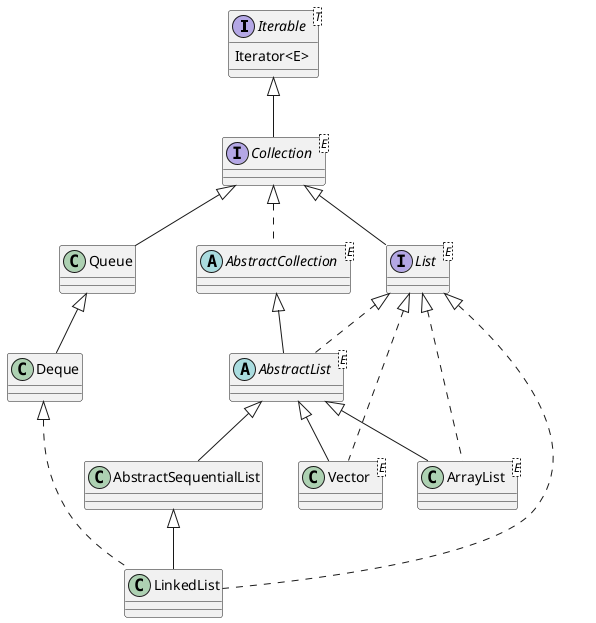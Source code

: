 @startuml
'interface RandomAccess
'interface Cloneable
'interface java.io.Serializable

interface Iterable<T>{
 Iterator<E>
 }

interface Collection<E> extends Iterable
abstract class AbstractCollection<E> implements Collection
interface List<E> extends Collection
abstract class AbstractList<E>  extends AbstractCollection implements List
class ArrayList<E> extends AbstractList implements List
class Vector<E> extends AbstractList implements List
class Queue extends Collection
class Deque extends Queue

class AbstractSequentialList extends AbstractList
class LinkedList extends AbstractSequentialList implements List,Deque


@enduml
